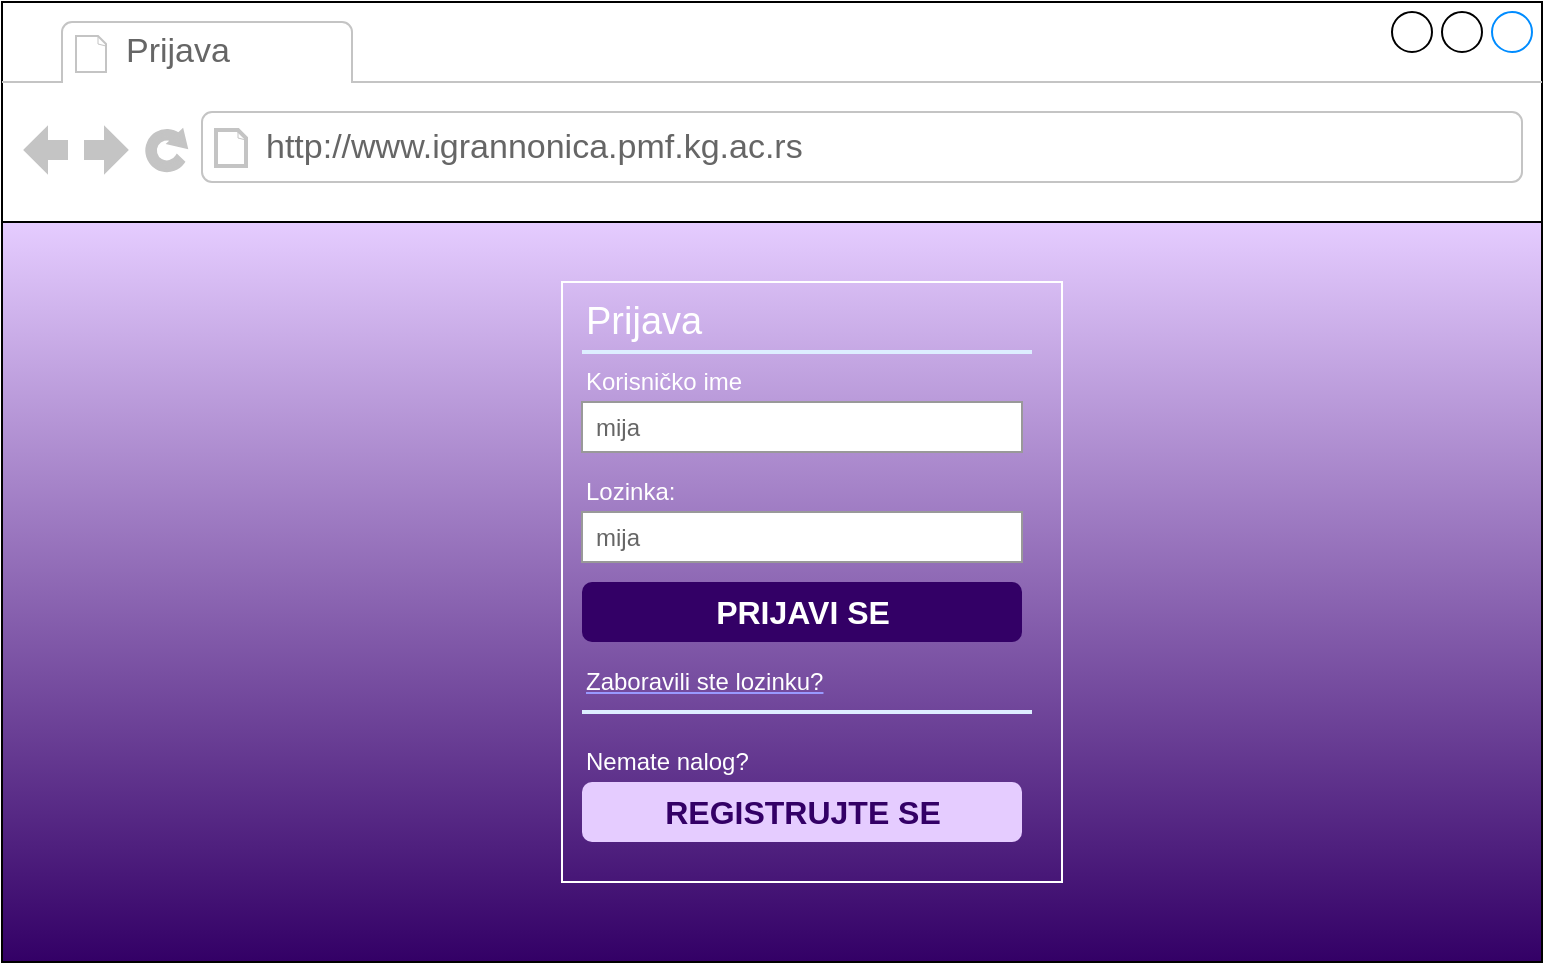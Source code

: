 <mxfile version="17.4.5" type="device"><diagram id="6niWByddvb_bg9qsfVrv" name="Page-1"><mxGraphModel dx="1422" dy="682" grid="1" gridSize="10" guides="1" tooltips="1" connect="1" arrows="1" fold="1" page="1" pageScale="1" pageWidth="850" pageHeight="1100" math="0" shadow="0"><root><mxCell id="0"/><mxCell id="1" parent="0"/><mxCell id="r__YE2FlrL94WDJHA-NL-1" value="" style="strokeWidth=1;shadow=0;dashed=0;align=center;html=1;shape=mxgraph.mockup.containers.browserWindow;rSize=0;strokeColor2=#008cff;strokeColor3=#c4c4c4;mainText=,;recursiveResize=0;" parent="1" vertex="1"><mxGeometry x="40" y="40" width="770" height="480" as="geometry"/></mxCell><mxCell id="r__YE2FlrL94WDJHA-NL-2" value="Prijava" style="strokeWidth=1;shadow=0;dashed=0;align=center;html=1;shape=mxgraph.mockup.containers.anchor;fontSize=17;fontColor=#666666;align=left;" parent="r__YE2FlrL94WDJHA-NL-1" vertex="1"><mxGeometry x="60" y="12" width="110" height="26" as="geometry"/></mxCell><mxCell id="r__YE2FlrL94WDJHA-NL-3" value="http://www.igrannonica.pmf.kg.ac.rs" style="strokeWidth=1;shadow=0;dashed=0;align=center;html=1;shape=mxgraph.mockup.containers.anchor;rSize=0;fontSize=17;fontColor=#666666;align=left;" parent="r__YE2FlrL94WDJHA-NL-1" vertex="1"><mxGeometry x="130" y="60" width="250" height="26" as="geometry"/></mxCell><mxCell id="j4senaq-aHQyUL5Ti-tu-1" value="" style="rounded=0;whiteSpace=wrap;html=1;fillColor=#E5CCFF;gradientColor=#330066;" vertex="1" parent="1"><mxGeometry x="40" y="150" width="770" height="370" as="geometry"/></mxCell><mxCell id="j4senaq-aHQyUL5Ti-tu-2" value="" style="strokeWidth=1;shadow=0;dashed=0;align=center;html=1;shape=mxgraph.mockup.forms.rrect;rSize=0;strokeColor=#FFFFFF;fillColor=none;gradientColor=none;" vertex="1" parent="1"><mxGeometry x="320" y="180" width="250" height="300" as="geometry"/></mxCell><mxCell id="j4senaq-aHQyUL5Ti-tu-3" value="&lt;font style=&quot;font-size: 19px&quot; color=&quot;#ffffff&quot;&gt;Prijava&lt;/font&gt;" style="strokeWidth=1;shadow=0;dashed=0;align=center;html=1;shape=mxgraph.mockup.forms.anchor;fontSize=12;fontColor=#666666;align=left;resizeWidth=1;spacingLeft=0;" vertex="1" parent="j4senaq-aHQyUL5Ti-tu-2"><mxGeometry width="220" height="20" relative="1" as="geometry"><mxPoint x="10" y="10" as="offset"/></mxGeometry></mxCell><mxCell id="j4senaq-aHQyUL5Ti-tu-4" value="" style="shape=line;strokeColor=#ddeeff;strokeWidth=2;html=1;resizeWidth=1;" vertex="1" parent="j4senaq-aHQyUL5Ti-tu-2"><mxGeometry width="225" height="10" relative="1" as="geometry"><mxPoint x="10" y="30" as="offset"/></mxGeometry></mxCell><mxCell id="j4senaq-aHQyUL5Ti-tu-5" value="&lt;font color=&quot;#ffffff&quot;&gt;Korisničko ime&lt;/font&gt;" style="strokeWidth=1;shadow=0;dashed=0;align=center;html=1;shape=mxgraph.mockup.forms.anchor;fontSize=12;fontColor=#666666;align=left;resizeWidth=1;spacingLeft=0;" vertex="1" parent="j4senaq-aHQyUL5Ti-tu-2"><mxGeometry width="125" height="20" relative="1" as="geometry"><mxPoint x="10" y="40" as="offset"/></mxGeometry></mxCell><mxCell id="j4senaq-aHQyUL5Ti-tu-6" value="mija" style="strokeWidth=1;shadow=0;dashed=0;align=center;html=1;shape=mxgraph.mockup.forms.rrect;rSize=0;strokeColor=#999999;fontColor=#666666;align=left;spacingLeft=5;resizeWidth=1;" vertex="1" parent="j4senaq-aHQyUL5Ti-tu-2"><mxGeometry width="220" height="25" relative="1" as="geometry"><mxPoint x="10" y="60" as="offset"/></mxGeometry></mxCell><mxCell id="j4senaq-aHQyUL5Ti-tu-7" value="&lt;font color=&quot;#ffffff&quot;&gt;Lozinka:&lt;/font&gt;" style="strokeWidth=1;shadow=0;dashed=0;align=center;html=1;shape=mxgraph.mockup.forms.anchor;fontSize=12;fontColor=#666666;align=left;resizeWidth=1;spacingLeft=0;" vertex="1" parent="j4senaq-aHQyUL5Ti-tu-2"><mxGeometry width="125" height="20" relative="1" as="geometry"><mxPoint x="10" y="95" as="offset"/></mxGeometry></mxCell><mxCell id="j4senaq-aHQyUL5Ti-tu-8" value="mija" style="strokeWidth=1;shadow=0;dashed=0;align=center;html=1;shape=mxgraph.mockup.forms.rrect;rSize=0;strokeColor=#999999;fontColor=#666666;align=left;spacingLeft=5;resizeWidth=1;" vertex="1" parent="j4senaq-aHQyUL5Ti-tu-2"><mxGeometry width="220" height="25" relative="1" as="geometry"><mxPoint x="10" y="115" as="offset"/></mxGeometry></mxCell><mxCell id="j4senaq-aHQyUL5Ti-tu-9" value="PRIJAVI SE" style="strokeWidth=1;shadow=0;dashed=0;align=center;html=1;shape=mxgraph.mockup.forms.rrect;rSize=5;strokeColor=none;fontColor=#ffffff;fillColor=#330066;fontSize=16;fontStyle=1;" vertex="1" parent="j4senaq-aHQyUL5Ti-tu-2"><mxGeometry y="1" width="220" height="30" relative="1" as="geometry"><mxPoint x="10" y="-150" as="offset"/></mxGeometry></mxCell><mxCell id="j4senaq-aHQyUL5Ti-tu-10" value="&lt;font color=&quot;#ffffff&quot;&gt;Zaboravili ste lozinku?&lt;/font&gt;" style="strokeWidth=1;shadow=0;dashed=0;align=center;html=1;shape=mxgraph.mockup.forms.anchor;fontSize=12;fontColor=#9999ff;align=left;spacingLeft=0;fontStyle=4;resizeWidth=1;" vertex="1" parent="j4senaq-aHQyUL5Ti-tu-2"><mxGeometry y="1" width="187.5" height="20" relative="1" as="geometry"><mxPoint x="10" y="-110" as="offset"/></mxGeometry></mxCell><mxCell id="j4senaq-aHQyUL5Ti-tu-11" value="" style="shape=line;strokeColor=#ddeeff;strokeWidth=2;html=1;resizeWidth=1;" vertex="1" parent="j4senaq-aHQyUL5Ti-tu-2"><mxGeometry y="1" width="225" height="10" relative="1" as="geometry"><mxPoint x="10" y="-90" as="offset"/></mxGeometry></mxCell><mxCell id="j4senaq-aHQyUL5Ti-tu-12" value="&lt;font color=&quot;#ffffff&quot;&gt;Nemate nalog?&lt;/font&gt;" style="strokeWidth=1;shadow=0;dashed=0;align=center;html=1;shape=mxgraph.mockup.forms.anchor;fontSize=12;fontColor=#666666;align=left;spacingLeft=0;resizeWidth=1;" vertex="1" parent="j4senaq-aHQyUL5Ti-tu-2"><mxGeometry y="1" width="187.5" height="20" relative="1" as="geometry"><mxPoint x="10" y="-70" as="offset"/></mxGeometry></mxCell><mxCell id="j4senaq-aHQyUL5Ti-tu-13" value="&lt;font color=&quot;#330066&quot;&gt;REGISTRUJTE SE&lt;/font&gt;" style="strokeWidth=1;shadow=0;dashed=0;align=center;html=1;shape=mxgraph.mockup.forms.rrect;rSize=5;strokeColor=none;fontColor=#ffffff;fillColor=#E5CCFF;fontSize=16;fontStyle=1;" vertex="1" parent="j4senaq-aHQyUL5Ti-tu-2"><mxGeometry y="1" width="220" height="30" relative="1" as="geometry"><mxPoint x="10" y="-50" as="offset"/></mxGeometry></mxCell></root></mxGraphModel></diagram></mxfile>